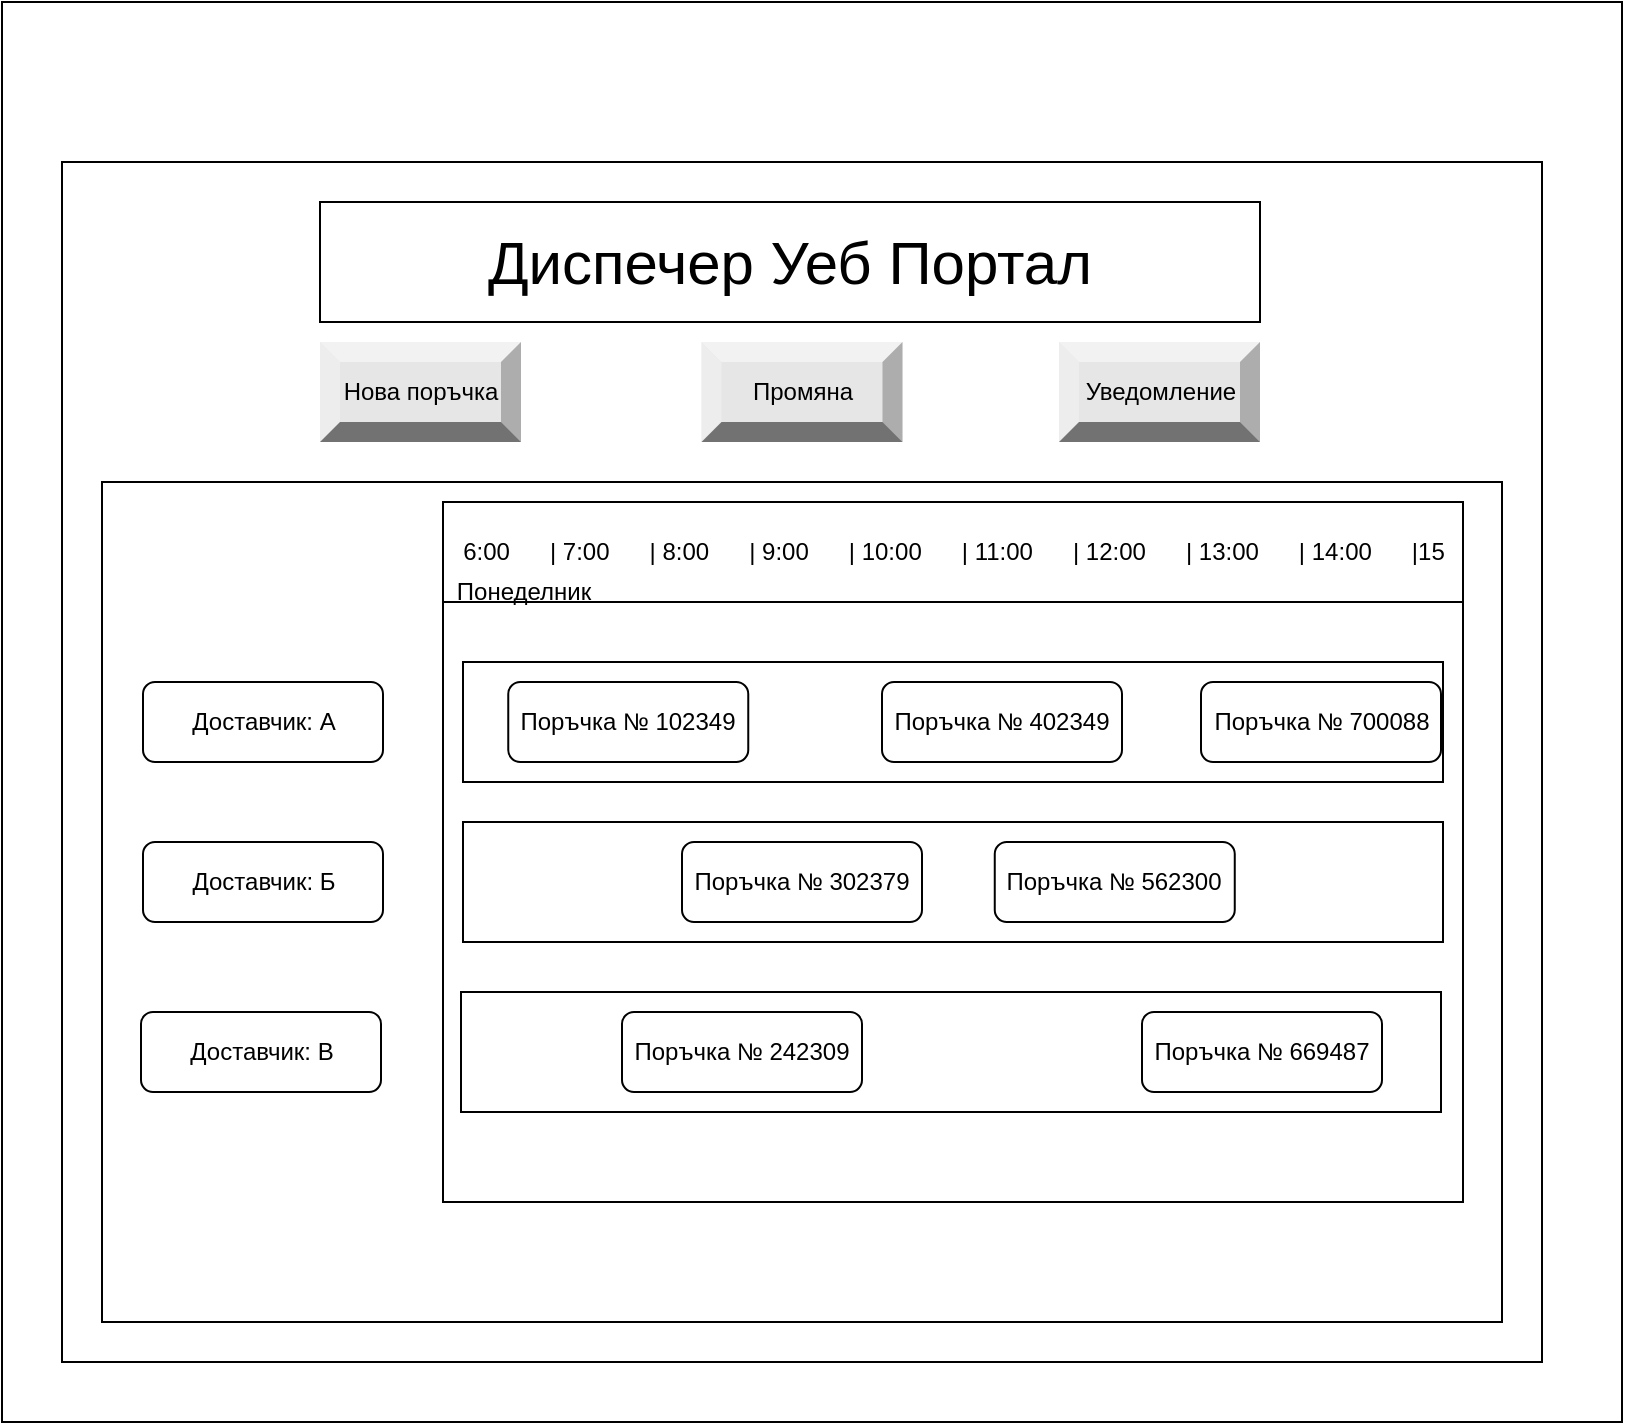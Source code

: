 <mxfile version="23.0.0" type="github">
  <diagram name="Page-1" id="e-SgXyNyrdCk_4SolZh0">
    <mxGraphModel dx="1434" dy="746" grid="1" gridSize="10" guides="1" tooltips="1" connect="1" arrows="1" fold="1" page="1" pageScale="1" pageWidth="827" pageHeight="1169" math="0" shadow="0">
      <root>
        <mxCell id="0" />
        <mxCell id="1" parent="0" />
        <mxCell id="WcTj5PZf8Xw0mGx6nHuc-34" value="" style="rounded=0;whiteSpace=wrap;html=1;" vertex="1" parent="1">
          <mxGeometry x="20" y="30" width="810" height="710" as="geometry" />
        </mxCell>
        <mxCell id="WcTj5PZf8Xw0mGx6nHuc-1" value="" style="rounded=0;whiteSpace=wrap;html=1;" vertex="1" parent="1">
          <mxGeometry x="50" y="110" width="740" height="600" as="geometry" />
        </mxCell>
        <mxCell id="WcTj5PZf8Xw0mGx6nHuc-2" value="" style="rounded=0;whiteSpace=wrap;html=1;" vertex="1" parent="1">
          <mxGeometry x="70" y="270" width="700" height="420" as="geometry" />
        </mxCell>
        <mxCell id="WcTj5PZf8Xw0mGx6nHuc-5" value="" style="rounded=0;whiteSpace=wrap;html=1;" vertex="1" parent="1">
          <mxGeometry x="240.5" y="280" width="510" height="350" as="geometry" />
        </mxCell>
        <mxCell id="WcTj5PZf8Xw0mGx6nHuc-7" value="6:00&amp;nbsp; &amp;nbsp; &amp;nbsp; | 7:00&amp;nbsp; &amp;nbsp; &amp;nbsp; | 8:00&amp;nbsp; &amp;nbsp; &amp;nbsp; | 9:00&amp;nbsp; &amp;nbsp; &amp;nbsp; | 10:00&amp;nbsp; &amp;nbsp; &amp;nbsp; | 11:00&amp;nbsp; &amp;nbsp; &amp;nbsp; | 12:00&amp;nbsp; &amp;nbsp; &amp;nbsp; | 13:00&amp;nbsp; &amp;nbsp; &amp;nbsp; | 14:00&amp;nbsp; &amp;nbsp; &amp;nbsp; |15" style="rounded=0;whiteSpace=wrap;html=1;" vertex="1" parent="1">
          <mxGeometry x="240.5" y="280" width="510" height="50" as="geometry" />
        </mxCell>
        <mxCell id="WcTj5PZf8Xw0mGx6nHuc-9" value="Понеделник" style="text;html=1;strokeColor=none;fillColor=none;align=center;verticalAlign=middle;whiteSpace=wrap;rounded=0;" vertex="1" parent="1">
          <mxGeometry x="250.5" y="310" width="60" height="30" as="geometry" />
        </mxCell>
        <mxCell id="WcTj5PZf8Xw0mGx6nHuc-10" value="Доставчик: А" style="rounded=1;whiteSpace=wrap;html=1;" vertex="1" parent="1">
          <mxGeometry x="90.5" y="370" width="120" height="40" as="geometry" />
        </mxCell>
        <mxCell id="WcTj5PZf8Xw0mGx6nHuc-11" value="" style="rounded=0;whiteSpace=wrap;html=1;" vertex="1" parent="1">
          <mxGeometry x="250.5" y="360" width="490" height="60" as="geometry" />
        </mxCell>
        <mxCell id="WcTj5PZf8Xw0mGx6nHuc-14" value="Доставчик: Б" style="rounded=1;whiteSpace=wrap;html=1;" vertex="1" parent="1">
          <mxGeometry x="90.5" y="450" width="120" height="40" as="geometry" />
        </mxCell>
        <mxCell id="WcTj5PZf8Xw0mGx6nHuc-15" value="" style="rounded=0;whiteSpace=wrap;html=1;" vertex="1" parent="1">
          <mxGeometry x="250.5" y="440" width="490" height="60" as="geometry" />
        </mxCell>
        <mxCell id="WcTj5PZf8Xw0mGx6nHuc-16" value="Доставчик: В" style="rounded=1;whiteSpace=wrap;html=1;" vertex="1" parent="1">
          <mxGeometry x="89.5" y="535" width="120" height="40" as="geometry" />
        </mxCell>
        <mxCell id="WcTj5PZf8Xw0mGx6nHuc-17" value="" style="rounded=0;whiteSpace=wrap;html=1;" vertex="1" parent="1">
          <mxGeometry x="249.5" y="525" width="490" height="60" as="geometry" />
        </mxCell>
        <mxCell id="WcTj5PZf8Xw0mGx6nHuc-19" value="&lt;font style=&quot;font-size: 30px;&quot;&gt;Диспечер Уеб Портал&lt;/font&gt;" style="rounded=0;whiteSpace=wrap;html=1;" vertex="1" parent="1">
          <mxGeometry x="179" y="130" width="470" height="60" as="geometry" />
        </mxCell>
        <mxCell id="WcTj5PZf8Xw0mGx6nHuc-20" value="Нова поръчка" style="labelPosition=center;verticalLabelPosition=middle;align=center;html=1;shape=mxgraph.basic.shaded_button;dx=10;fillColor=#E6E6E6;strokeColor=none;whiteSpace=wrap;" vertex="1" parent="1">
          <mxGeometry x="179" y="200" width="100.5" height="50" as="geometry" />
        </mxCell>
        <mxCell id="WcTj5PZf8Xw0mGx6nHuc-21" value="Промяна" style="labelPosition=center;verticalLabelPosition=middle;align=center;html=1;shape=mxgraph.basic.shaded_button;dx=10;fillColor=#E6E6E6;strokeColor=none;whiteSpace=wrap;" vertex="1" parent="1">
          <mxGeometry x="369.75" y="200" width="100.5" height="50" as="geometry" />
        </mxCell>
        <mxCell id="WcTj5PZf8Xw0mGx6nHuc-22" value="Уведомление" style="labelPosition=center;verticalLabelPosition=middle;align=center;html=1;shape=mxgraph.basic.shaded_button;dx=10;fillColor=#E6E6E6;strokeColor=none;whiteSpace=wrap;" vertex="1" parent="1">
          <mxGeometry x="548.5" y="200" width="100.5" height="50" as="geometry" />
        </mxCell>
        <mxCell id="WcTj5PZf8Xw0mGx6nHuc-24" value="Поръчка № 102349" style="rounded=1;whiteSpace=wrap;html=1;" vertex="1" parent="1">
          <mxGeometry x="273.13" y="370" width="120" height="40" as="geometry" />
        </mxCell>
        <mxCell id="WcTj5PZf8Xw0mGx6nHuc-25" value="Поръчка № 302379" style="rounded=1;whiteSpace=wrap;html=1;" vertex="1" parent="1">
          <mxGeometry x="360" y="450" width="120" height="40" as="geometry" />
        </mxCell>
        <mxCell id="WcTj5PZf8Xw0mGx6nHuc-26" value="Поръчка № 242309" style="rounded=1;whiteSpace=wrap;html=1;" vertex="1" parent="1">
          <mxGeometry x="330" y="535" width="120" height="40" as="geometry" />
        </mxCell>
        <mxCell id="WcTj5PZf8Xw0mGx6nHuc-27" value="Поръчка № 402349" style="rounded=1;whiteSpace=wrap;html=1;" vertex="1" parent="1">
          <mxGeometry x="460" y="370" width="120" height="40" as="geometry" />
        </mxCell>
        <mxCell id="WcTj5PZf8Xw0mGx6nHuc-28" value="Поръчка № 669487" style="rounded=1;whiteSpace=wrap;html=1;" vertex="1" parent="1">
          <mxGeometry x="590" y="535" width="120" height="40" as="geometry" />
        </mxCell>
        <mxCell id="WcTj5PZf8Xw0mGx6nHuc-32" value="Поръчка № 562300" style="rounded=1;whiteSpace=wrap;html=1;" vertex="1" parent="1">
          <mxGeometry x="516.38" y="450" width="120" height="40" as="geometry" />
        </mxCell>
        <mxCell id="WcTj5PZf8Xw0mGx6nHuc-33" value="Поръчка № 700088" style="rounded=1;whiteSpace=wrap;html=1;" vertex="1" parent="1">
          <mxGeometry x="619.5" y="370" width="120" height="40" as="geometry" />
        </mxCell>
      </root>
    </mxGraphModel>
  </diagram>
</mxfile>
